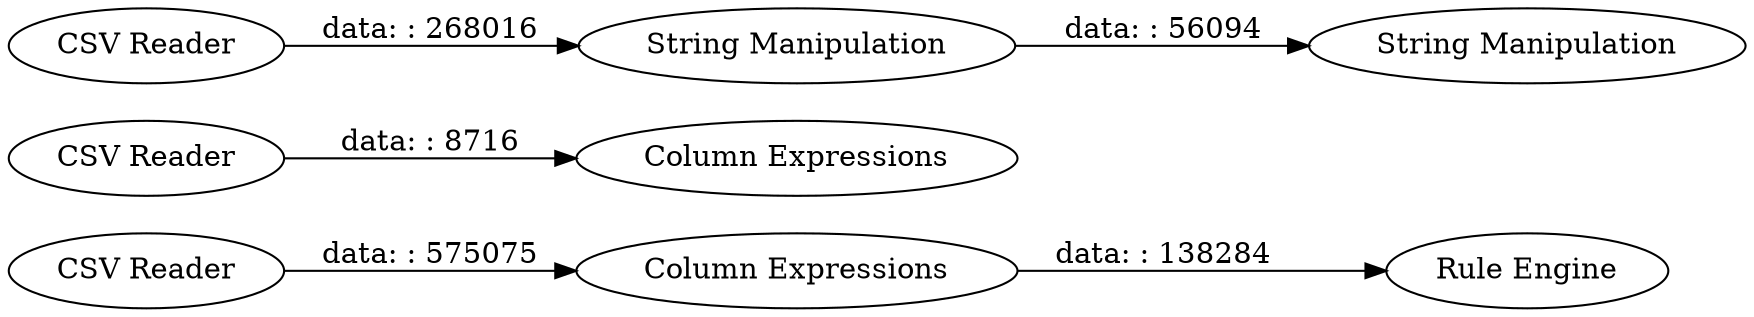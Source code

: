 digraph {
	"3986364481577868759_9" [label="Rule Engine"]
	"3986364481577868759_3" [label="CSV Reader"]
	"3986364481577868759_2" [label="CSV Reader"]
	"3986364481577868759_1" [label="CSV Reader"]
	"3986364481577868759_5" [label="String Manipulation"]
	"3986364481577868759_8" [label="Column Expressions"]
	"3986364481577868759_7" [label="Column Expressions"]
	"3986364481577868759_6" [label="String Manipulation"]
	"3986364481577868759_2" -> "3986364481577868759_7" [label="data: : 8716"]
	"3986364481577868759_5" -> "3986364481577868759_6" [label="data: : 56094"]
	"3986364481577868759_1" -> "3986364481577868759_5" [label="data: : 268016"]
	"3986364481577868759_3" -> "3986364481577868759_8" [label="data: : 575075"]
	"3986364481577868759_8" -> "3986364481577868759_9" [label="data: : 138284"]
	rankdir=LR
}
